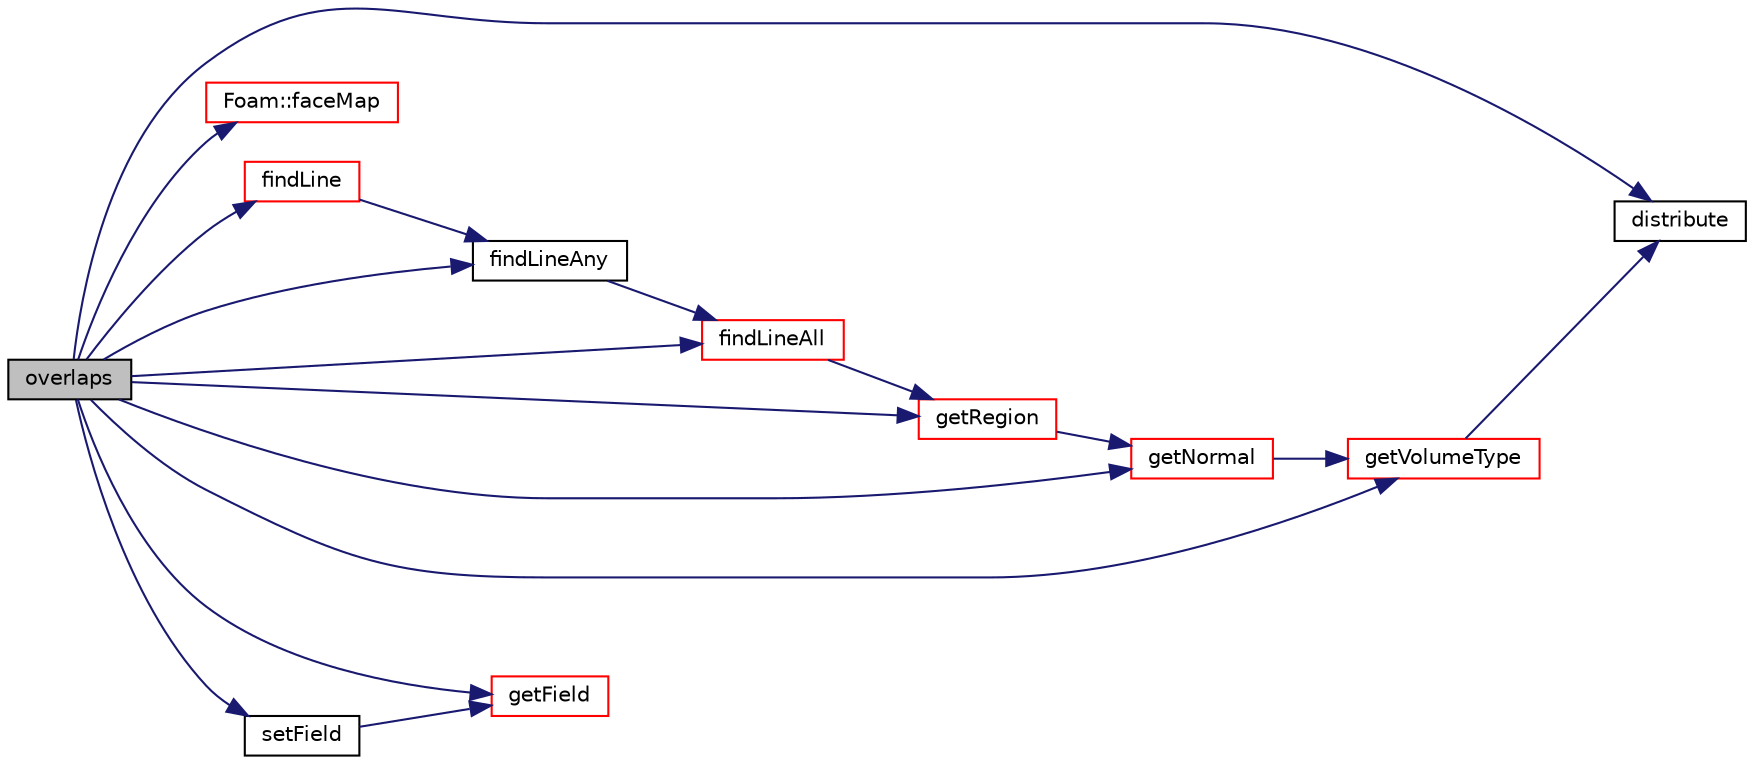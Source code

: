 digraph "overlaps"
{
  bgcolor="transparent";
  edge [fontname="Helvetica",fontsize="10",labelfontname="Helvetica",labelfontsize="10"];
  node [fontname="Helvetica",fontsize="10",shape=record];
  rankdir="LR";
  Node1 [label="overlaps",height=0.2,width=0.4,color="black", fillcolor="grey75", style="filled", fontcolor="black"];
  Node1 -> Node2 [color="midnightblue",fontsize="10",style="solid",fontname="Helvetica"];
  Node2 [label="distribute",height=0.2,width=0.4,color="black",URL="$a02339.html#a30b981a389a43e4853d4dec45e4e5edb",tooltip="Set bounds of surface. Bounds currently set as list of. "];
  Node1 -> Node3 [color="midnightblue",fontsize="10",style="solid",fontname="Helvetica"];
  Node3 [label="Foam::faceMap",height=0.2,width=0.4,color="red",URL="$a10936.html#aa77215843e964fac259ab06e68d0ee02"];
  Node1 -> Node4 [color="midnightblue",fontsize="10",style="solid",fontname="Helvetica"];
  Node4 [label="findLine",height=0.2,width=0.4,color="red",URL="$a02339.html#a099df5ddaf17545f9b58aeaceead2dab",tooltip="Find first intersection on segment from start to end. "];
  Node4 -> Node5 [color="midnightblue",fontsize="10",style="solid",fontname="Helvetica"];
  Node5 [label="findLineAny",height=0.2,width=0.4,color="black",URL="$a02339.html#ac65d782c6c6dd90c8a8f260986b64cf4",tooltip="Return any intersection on segment from start to end. "];
  Node5 -> Node6 [color="midnightblue",fontsize="10",style="solid",fontname="Helvetica"];
  Node6 [label="findLineAll",height=0.2,width=0.4,color="red",URL="$a02339.html#a22df1d4ae0772ff535fd44a86742d198",tooltip="Get all intersections in order from start to end. "];
  Node6 -> Node7 [color="midnightblue",fontsize="10",style="solid",fontname="Helvetica"];
  Node7 [label="getRegion",height=0.2,width=0.4,color="red",URL="$a02339.html#aa169783cb670368723f3780399953280",tooltip="From a set of points and indices get the region. "];
  Node7 -> Node8 [color="midnightblue",fontsize="10",style="solid",fontname="Helvetica"];
  Node8 [label="getNormal",height=0.2,width=0.4,color="red",URL="$a02339.html#a502647d85c5dad76c637a7380d92a63d",tooltip="From a set of points and indices get the normal. "];
  Node8 -> Node9 [color="midnightblue",fontsize="10",style="solid",fontname="Helvetica"];
  Node9 [label="getVolumeType",height=0.2,width=0.4,color="red",URL="$a02339.html#a841fec7c9618319def0abf8af87b96d4",tooltip="Determine type (inside/outside/mixed) for point. unknown if. "];
  Node9 -> Node2 [color="midnightblue",fontsize="10",style="solid",fontname="Helvetica"];
  Node1 -> Node6 [color="midnightblue",fontsize="10",style="solid",fontname="Helvetica"];
  Node1 -> Node5 [color="midnightblue",fontsize="10",style="solid",fontname="Helvetica"];
  Node1 -> Node10 [color="midnightblue",fontsize="10",style="solid",fontname="Helvetica"];
  Node10 [label="getField",height=0.2,width=0.4,color="red",URL="$a02339.html#a95e7ab4eb08b2aa21eea8803448f1c34",tooltip="WIP. From a set of hits (points and. "];
  Node1 -> Node8 [color="midnightblue",fontsize="10",style="solid",fontname="Helvetica"];
  Node1 -> Node7 [color="midnightblue",fontsize="10",style="solid",fontname="Helvetica"];
  Node1 -> Node9 [color="midnightblue",fontsize="10",style="solid",fontname="Helvetica"];
  Node1 -> Node11 [color="midnightblue",fontsize="10",style="solid",fontname="Helvetica"];
  Node11 [label="setField",height=0.2,width=0.4,color="black",URL="$a02339.html#a80d088717fbf31bc3851678ab4071cca",tooltip="WIP. Store element-wise field. "];
  Node11 -> Node10 [color="midnightblue",fontsize="10",style="solid",fontname="Helvetica"];
}
